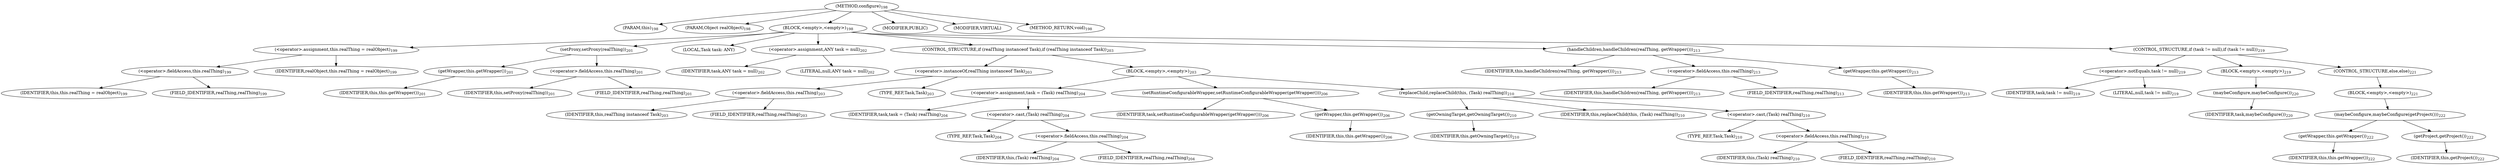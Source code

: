 digraph "configure" {  
"199" [label = <(METHOD,configure)<SUB>198</SUB>> ]
"16" [label = <(PARAM,this)<SUB>198</SUB>> ]
"200" [label = <(PARAM,Object realObject)<SUB>198</SUB>> ]
"201" [label = <(BLOCK,&lt;empty&gt;,&lt;empty&gt;)<SUB>198</SUB>> ]
"202" [label = <(&lt;operator&gt;.assignment,this.realThing = realObject)<SUB>199</SUB>> ]
"203" [label = <(&lt;operator&gt;.fieldAccess,this.realThing)<SUB>199</SUB>> ]
"204" [label = <(IDENTIFIER,this,this.realThing = realObject)<SUB>199</SUB>> ]
"205" [label = <(FIELD_IDENTIFIER,realThing,realThing)<SUB>199</SUB>> ]
"206" [label = <(IDENTIFIER,realObject,this.realThing = realObject)<SUB>199</SUB>> ]
"207" [label = <(setProxy,setProxy(realThing))<SUB>201</SUB>> ]
"208" [label = <(getWrapper,this.getWrapper())<SUB>201</SUB>> ]
"15" [label = <(IDENTIFIER,this,this.getWrapper())<SUB>201</SUB>> ]
"209" [label = <(&lt;operator&gt;.fieldAccess,this.realThing)<SUB>201</SUB>> ]
"210" [label = <(IDENTIFIER,this,setProxy(realThing))<SUB>201</SUB>> ]
"211" [label = <(FIELD_IDENTIFIER,realThing,realThing)<SUB>201</SUB>> ]
"212" [label = <(LOCAL,Task task: ANY)> ]
"213" [label = <(&lt;operator&gt;.assignment,ANY task = null)<SUB>202</SUB>> ]
"214" [label = <(IDENTIFIER,task,ANY task = null)<SUB>202</SUB>> ]
"215" [label = <(LITERAL,null,ANY task = null)<SUB>202</SUB>> ]
"216" [label = <(CONTROL_STRUCTURE,if (realThing instanceof Task),if (realThing instanceof Task))<SUB>203</SUB>> ]
"217" [label = <(&lt;operator&gt;.instanceOf,realThing instanceof Task)<SUB>203</SUB>> ]
"218" [label = <(&lt;operator&gt;.fieldAccess,this.realThing)<SUB>203</SUB>> ]
"219" [label = <(IDENTIFIER,this,realThing instanceof Task)<SUB>203</SUB>> ]
"220" [label = <(FIELD_IDENTIFIER,realThing,realThing)<SUB>203</SUB>> ]
"221" [label = <(TYPE_REF,Task,Task)<SUB>203</SUB>> ]
"222" [label = <(BLOCK,&lt;empty&gt;,&lt;empty&gt;)<SUB>203</SUB>> ]
"223" [label = <(&lt;operator&gt;.assignment,task = (Task) realThing)<SUB>204</SUB>> ]
"224" [label = <(IDENTIFIER,task,task = (Task) realThing)<SUB>204</SUB>> ]
"225" [label = <(&lt;operator&gt;.cast,(Task) realThing)<SUB>204</SUB>> ]
"226" [label = <(TYPE_REF,Task,Task)<SUB>204</SUB>> ]
"227" [label = <(&lt;operator&gt;.fieldAccess,this.realThing)<SUB>204</SUB>> ]
"228" [label = <(IDENTIFIER,this,(Task) realThing)<SUB>204</SUB>> ]
"229" [label = <(FIELD_IDENTIFIER,realThing,realThing)<SUB>204</SUB>> ]
"230" [label = <(setRuntimeConfigurableWrapper,setRuntimeConfigurableWrapper(getWrapper()))<SUB>206</SUB>> ]
"231" [label = <(IDENTIFIER,task,setRuntimeConfigurableWrapper(getWrapper()))<SUB>206</SUB>> ]
"232" [label = <(getWrapper,this.getWrapper())<SUB>206</SUB>> ]
"17" [label = <(IDENTIFIER,this,this.getWrapper())<SUB>206</SUB>> ]
"233" [label = <(replaceChild,replaceChild(this, (Task) realThing))<SUB>210</SUB>> ]
"234" [label = <(getOwningTarget,getOwningTarget())<SUB>210</SUB>> ]
"19" [label = <(IDENTIFIER,this,getOwningTarget())<SUB>210</SUB>> ]
"18" [label = <(IDENTIFIER,this,replaceChild(this, (Task) realThing))<SUB>210</SUB>> ]
"235" [label = <(&lt;operator&gt;.cast,(Task) realThing)<SUB>210</SUB>> ]
"236" [label = <(TYPE_REF,Task,Task)<SUB>210</SUB>> ]
"237" [label = <(&lt;operator&gt;.fieldAccess,this.realThing)<SUB>210</SUB>> ]
"238" [label = <(IDENTIFIER,this,(Task) realThing)<SUB>210</SUB>> ]
"239" [label = <(FIELD_IDENTIFIER,realThing,realThing)<SUB>210</SUB>> ]
"240" [label = <(handleChildren,handleChildren(realThing, getWrapper()))<SUB>213</SUB>> ]
"21" [label = <(IDENTIFIER,this,handleChildren(realThing, getWrapper()))<SUB>213</SUB>> ]
"241" [label = <(&lt;operator&gt;.fieldAccess,this.realThing)<SUB>213</SUB>> ]
"242" [label = <(IDENTIFIER,this,handleChildren(realThing, getWrapper()))<SUB>213</SUB>> ]
"243" [label = <(FIELD_IDENTIFIER,realThing,realThing)<SUB>213</SUB>> ]
"244" [label = <(getWrapper,this.getWrapper())<SUB>213</SUB>> ]
"20" [label = <(IDENTIFIER,this,this.getWrapper())<SUB>213</SUB>> ]
"245" [label = <(CONTROL_STRUCTURE,if (task != null),if (task != null))<SUB>219</SUB>> ]
"246" [label = <(&lt;operator&gt;.notEquals,task != null)<SUB>219</SUB>> ]
"247" [label = <(IDENTIFIER,task,task != null)<SUB>219</SUB>> ]
"248" [label = <(LITERAL,null,task != null)<SUB>219</SUB>> ]
"249" [label = <(BLOCK,&lt;empty&gt;,&lt;empty&gt;)<SUB>219</SUB>> ]
"250" [label = <(maybeConfigure,maybeConfigure())<SUB>220</SUB>> ]
"251" [label = <(IDENTIFIER,task,maybeConfigure())<SUB>220</SUB>> ]
"252" [label = <(CONTROL_STRUCTURE,else,else)<SUB>221</SUB>> ]
"253" [label = <(BLOCK,&lt;empty&gt;,&lt;empty&gt;)<SUB>221</SUB>> ]
"254" [label = <(maybeConfigure,maybeConfigure(getProject()))<SUB>222</SUB>> ]
"255" [label = <(getWrapper,this.getWrapper())<SUB>222</SUB>> ]
"23" [label = <(IDENTIFIER,this,this.getWrapper())<SUB>222</SUB>> ]
"256" [label = <(getProject,getProject())<SUB>222</SUB>> ]
"22" [label = <(IDENTIFIER,this,getProject())<SUB>222</SUB>> ]
"257" [label = <(MODIFIER,PUBLIC)> ]
"258" [label = <(MODIFIER,VIRTUAL)> ]
"259" [label = <(METHOD_RETURN,void)<SUB>198</SUB>> ]
  "199" -> "16" 
  "199" -> "200" 
  "199" -> "201" 
  "199" -> "257" 
  "199" -> "258" 
  "199" -> "259" 
  "201" -> "202" 
  "201" -> "207" 
  "201" -> "212" 
  "201" -> "213" 
  "201" -> "216" 
  "201" -> "240" 
  "201" -> "245" 
  "202" -> "203" 
  "202" -> "206" 
  "203" -> "204" 
  "203" -> "205" 
  "207" -> "208" 
  "207" -> "209" 
  "208" -> "15" 
  "209" -> "210" 
  "209" -> "211" 
  "213" -> "214" 
  "213" -> "215" 
  "216" -> "217" 
  "216" -> "222" 
  "217" -> "218" 
  "217" -> "221" 
  "218" -> "219" 
  "218" -> "220" 
  "222" -> "223" 
  "222" -> "230" 
  "222" -> "233" 
  "223" -> "224" 
  "223" -> "225" 
  "225" -> "226" 
  "225" -> "227" 
  "227" -> "228" 
  "227" -> "229" 
  "230" -> "231" 
  "230" -> "232" 
  "232" -> "17" 
  "233" -> "234" 
  "233" -> "18" 
  "233" -> "235" 
  "234" -> "19" 
  "235" -> "236" 
  "235" -> "237" 
  "237" -> "238" 
  "237" -> "239" 
  "240" -> "21" 
  "240" -> "241" 
  "240" -> "244" 
  "241" -> "242" 
  "241" -> "243" 
  "244" -> "20" 
  "245" -> "246" 
  "245" -> "249" 
  "245" -> "252" 
  "246" -> "247" 
  "246" -> "248" 
  "249" -> "250" 
  "250" -> "251" 
  "252" -> "253" 
  "253" -> "254" 
  "254" -> "255" 
  "254" -> "256" 
  "255" -> "23" 
  "256" -> "22" 
}
